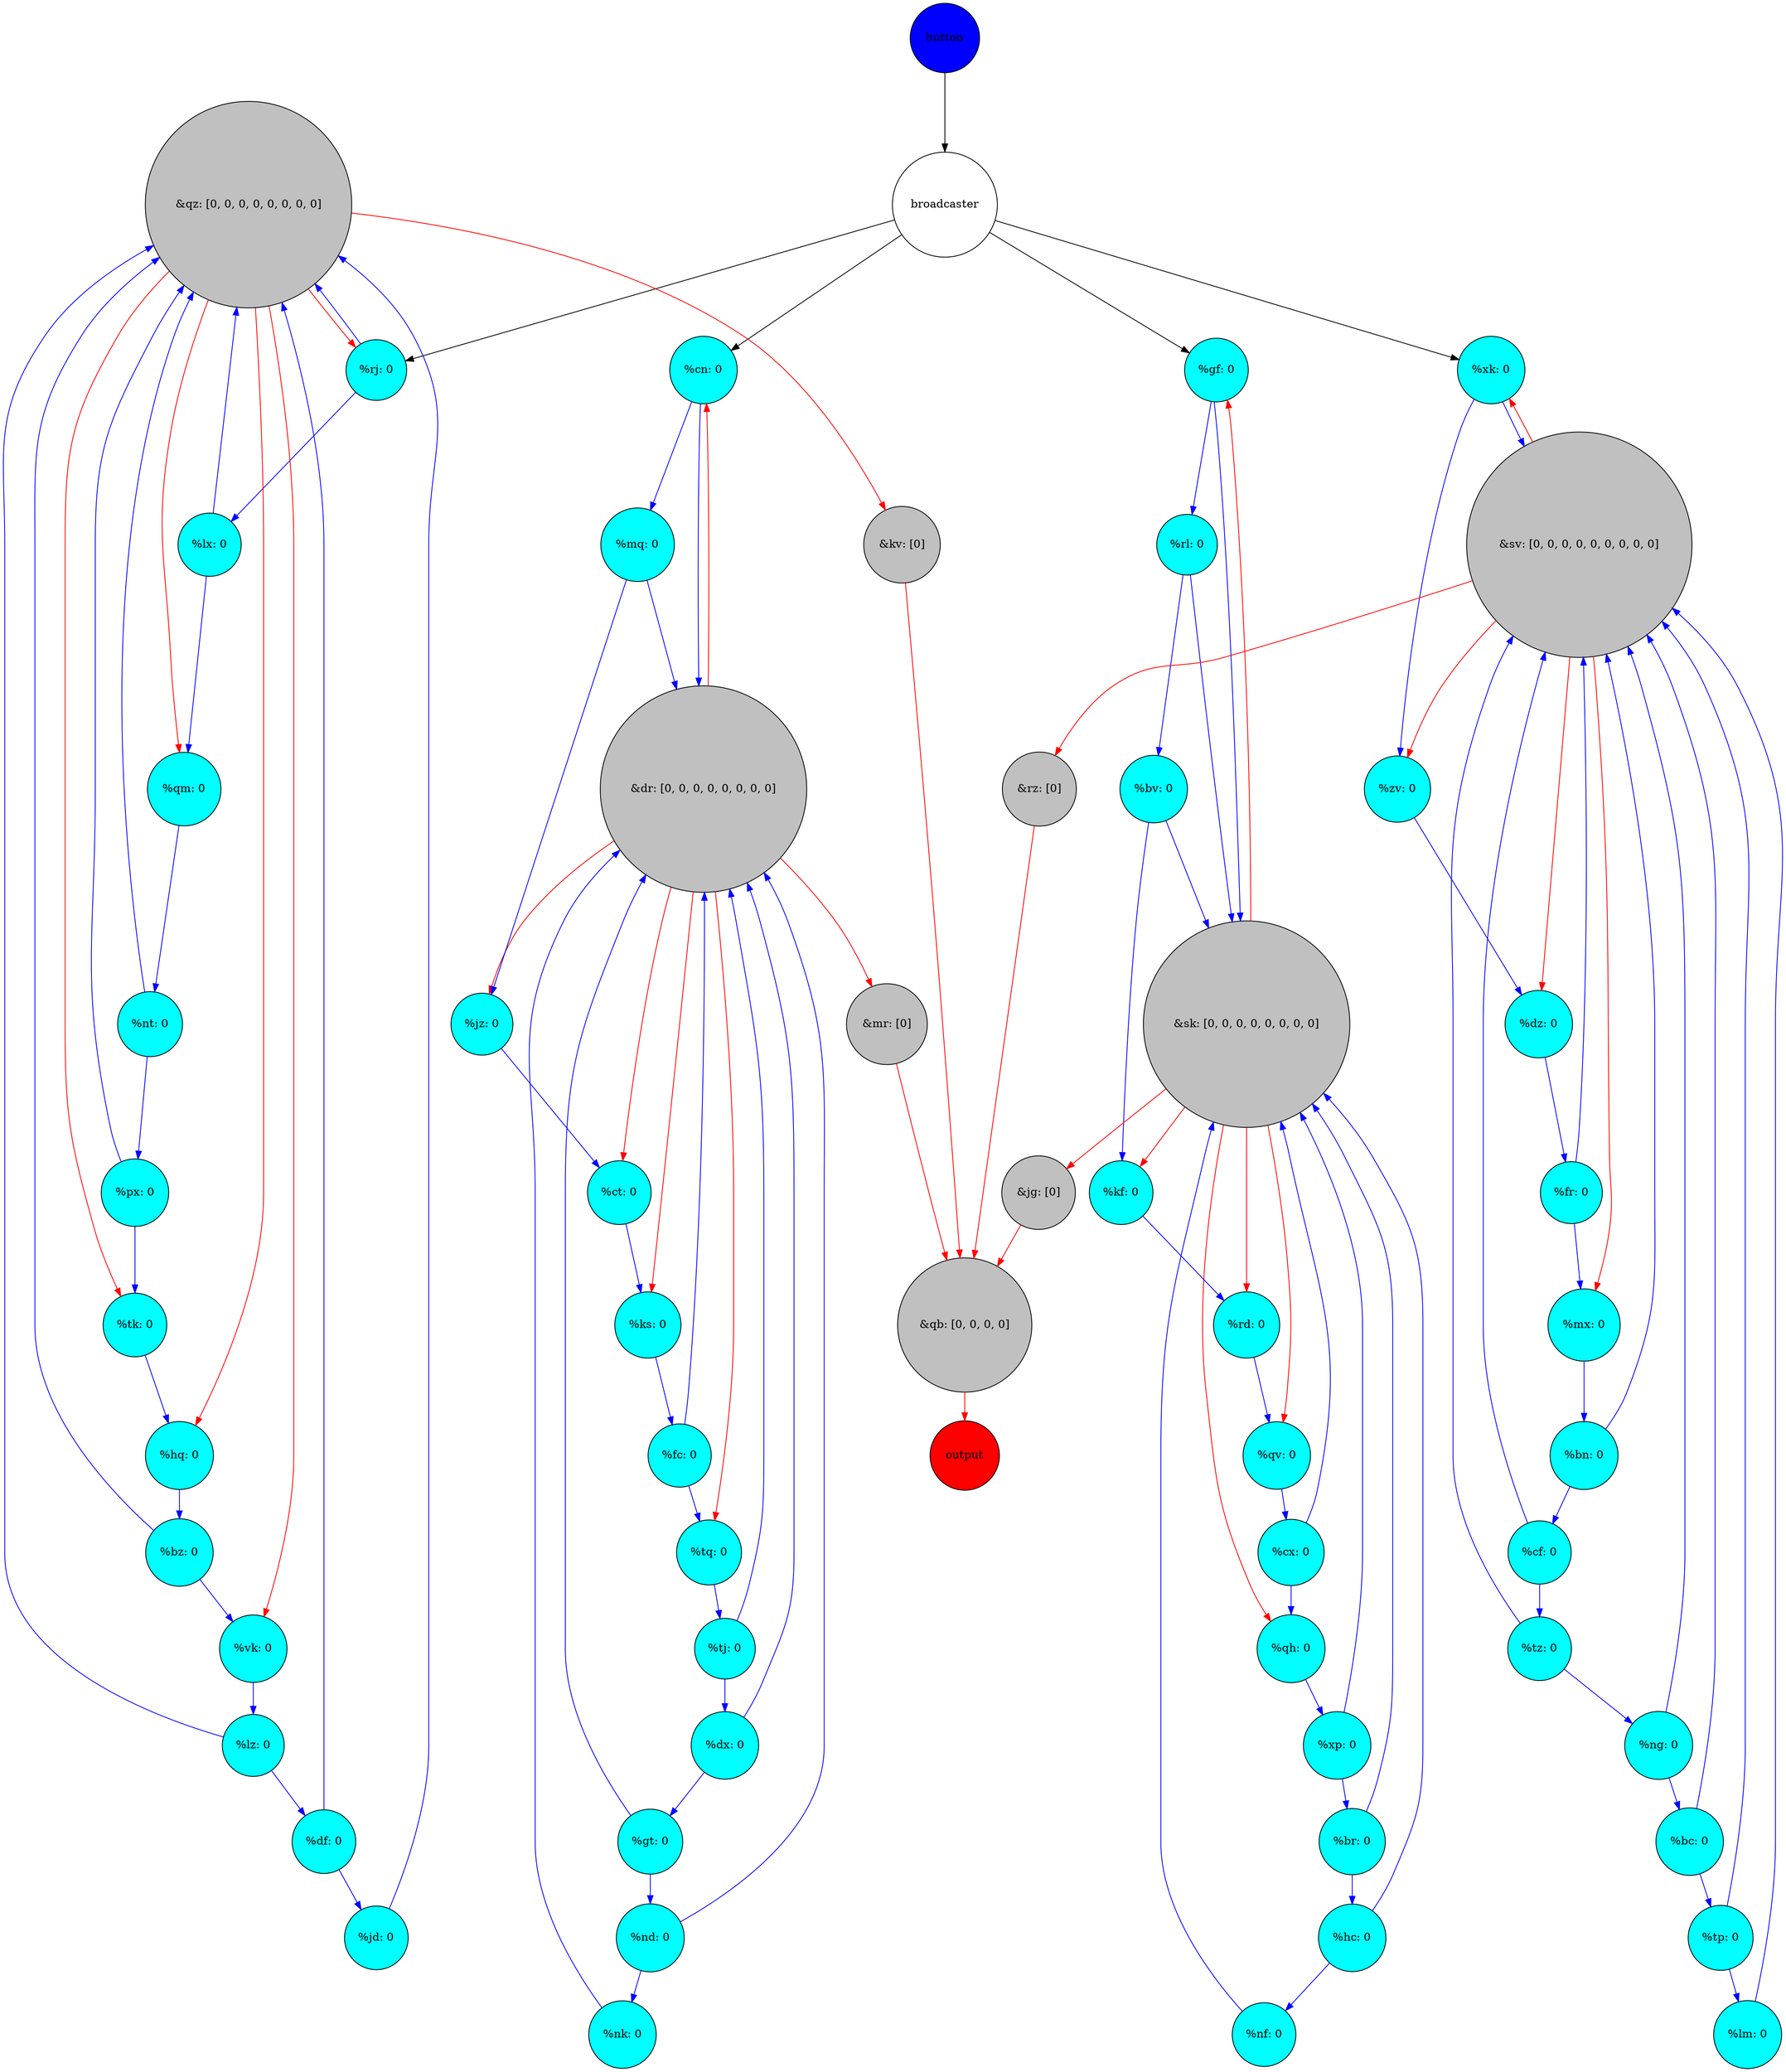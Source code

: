 digraph my_graph {
output [fillcolor=red, margin="0.1", shape=circle, style=filled];
button [fillcolor=blue, margin="0.1", shape=circle, style=filled];
kv [fillcolor=grey, label="&kv: [0]", shape=circle, style=filled];
px [fillcolor=cyan, label="%px: 0", shape=circle, style=filled];
xk [fillcolor=cyan, label="%xk: 0", shape=circle, style=filled];
rj [fillcolor=cyan, label="%rj: 0", shape=circle, style=filled];
ks [fillcolor=cyan, label="%ks: 0", shape=circle, style=filled];
dx [fillcolor=cyan, label="%dx: 0", shape=circle, style=filled];
lz [fillcolor=cyan, label="%lz: 0", shape=circle, style=filled];
dz [fillcolor=cyan, label="%dz: 0", shape=circle, style=filled];
broadcaster [fillcolor=white, label=broadcaster, shape=circle, style=filled];
ct [fillcolor=cyan, label="%ct: 0", shape=circle, style=filled];
hq [fillcolor=cyan, label="%hq: 0", shape=circle, style=filled];
qv [fillcolor=cyan, label="%qv: 0", shape=circle, style=filled];
qz [fillcolor=grey, label="&qz: [0, 0, 0, 0, 0, 0, 0, 0]", shape=circle, style=filled];
jg [fillcolor=grey, label="&jg: [0]", shape=circle, style=filled];
cf [fillcolor=cyan, label="%cf: 0", shape=circle, style=filled];
dr [fillcolor=grey, label="&dr: [0, 0, 0, 0, 0, 0, 0, 0]", shape=circle, style=filled];
mx [fillcolor=cyan, label="%mx: 0", shape=circle, style=filled];
bv [fillcolor=cyan, label="%bv: 0", shape=circle, style=filled];
cn [fillcolor=cyan, label="%cn: 0", shape=circle, style=filled];
vk [fillcolor=cyan, label="%vk: 0", shape=circle, style=filled];
jd [fillcolor=cyan, label="%jd: 0", shape=circle, style=filled];
qb [fillcolor=grey, label="&qb: [0, 0, 0, 0]", shape=circle, style=filled];
tp [fillcolor=cyan, label="%tp: 0", shape=circle, style=filled];
jz [fillcolor=cyan, label="%jz: 0", shape=circle, style=filled];
tq [fillcolor=cyan, label="%tq: 0", shape=circle, style=filled];
bn [fillcolor=cyan, label="%bn: 0", shape=circle, style=filled];
br [fillcolor=cyan, label="%br: 0", shape=circle, style=filled];
gt [fillcolor=cyan, label="%gt: 0", shape=circle, style=filled];
nd [fillcolor=cyan, label="%nd: 0", shape=circle, style=filled];
rz [fillcolor=grey, label="&rz: [0]", shape=circle, style=filled];
lx [fillcolor=cyan, label="%lx: 0", shape=circle, style=filled];
sk [fillcolor=grey, label="&sk: [0, 0, 0, 0, 0, 0, 0, 0]", shape=circle, style=filled];
mq [fillcolor=cyan, label="%mq: 0", shape=circle, style=filled];
rl [fillcolor=cyan, label="%rl: 0", shape=circle, style=filled];
tz [fillcolor=cyan, label="%tz: 0", shape=circle, style=filled];
df [fillcolor=cyan, label="%df: 0", shape=circle, style=filled];
tk [fillcolor=cyan, label="%tk: 0", shape=circle, style=filled];
mr [fillcolor=grey, label="&mr: [0]", shape=circle, style=filled];
gf [fillcolor=cyan, label="%gf: 0", shape=circle, style=filled];
qm [fillcolor=cyan, label="%qm: 0", shape=circle, style=filled];
sv [fillcolor=grey, label="&sv: [0, 0, 0, 0, 0, 0, 0, 0, 0]", shape=circle, style=filled];
hc [fillcolor=cyan, label="%hc: 0", shape=circle, style=filled];
xp [fillcolor=cyan, label="%xp: 0", shape=circle, style=filled];
bc [fillcolor=cyan, label="%bc: 0", shape=circle, style=filled];
fc [fillcolor=cyan, label="%fc: 0", shape=circle, style=filled];
nf [fillcolor=cyan, label="%nf: 0", shape=circle, style=filled];
cx [fillcolor=cyan, label="%cx: 0", shape=circle, style=filled];
bz [fillcolor=cyan, label="%bz: 0", shape=circle, style=filled];
zv [fillcolor=cyan, label="%zv: 0", shape=circle, style=filled];
kf [fillcolor=cyan, label="%kf: 0", shape=circle, style=filled];
tj [fillcolor=cyan, label="%tj: 0", shape=circle, style=filled];
fr [fillcolor=cyan, label="%fr: 0", shape=circle, style=filled];
ng [fillcolor=cyan, label="%ng: 0", shape=circle, style=filled];
lm [fillcolor=cyan, label="%lm: 0", shape=circle, style=filled];
nk [fillcolor=cyan, label="%nk: 0", shape=circle, style=filled];
nt [fillcolor=cyan, label="%nt: 0", shape=circle, style=filled];
qh [fillcolor=cyan, label="%qh: 0", shape=circle, style=filled];
rd [fillcolor=cyan, label="%rd: 0", shape=circle, style=filled];
button -> broadcaster  [color=black];
kv -> qb  [color=red];
px -> qz  [color=blue];
px -> tk  [color=blue];
xk -> sv  [color=blue];
xk -> zv  [color=blue];
rj -> lx  [color=blue];
rj -> qz  [color=blue];
ks -> fc  [color=blue];
dx -> gt  [color=blue];
dx -> dr  [color=blue];
lz -> qz  [color=blue];
lz -> df  [color=blue];
dz -> fr  [color=blue];
broadcaster -> cn  [color=black];
broadcaster -> xk  [color=black];
broadcaster -> rj  [color=black];
broadcaster -> gf  [color=black];
ct -> ks  [color=blue];
hq -> bz  [color=blue];
qv -> cx  [color=blue];
qz -> vk  [color=red];
qz -> qm  [color=red];
qz -> rj  [color=red];
qz -> kv  [color=red];
qz -> hq  [color=red];
qz -> tk  [color=red];
jg -> qb  [color=red];
cf -> sv  [color=blue];
cf -> tz  [color=blue];
dr -> cn  [color=red];
dr -> jz  [color=red];
dr -> tq  [color=red];
dr -> ks  [color=red];
dr -> mr  [color=red];
dr -> ct  [color=red];
mx -> bn  [color=blue];
bv -> sk  [color=blue];
bv -> kf  [color=blue];
cn -> dr  [color=blue];
cn -> mq  [color=blue];
vk -> lz  [color=blue];
jd -> qz  [color=blue];
qb -> output  [color=red];
tp -> sv  [color=blue];
tp -> lm  [color=blue];
jz -> ct  [color=blue];
tq -> tj  [color=blue];
bn -> sv  [color=blue];
bn -> cf  [color=blue];
br -> sk  [color=blue];
br -> hc  [color=blue];
gt -> dr  [color=blue];
gt -> nd  [color=blue];
nd -> dr  [color=blue];
nd -> nk  [color=blue];
rz -> qb  [color=red];
lx -> qm  [color=blue];
lx -> qz  [color=blue];
sk -> qv  [color=red];
sk -> kf  [color=red];
sk -> rd  [color=red];
sk -> qh  [color=red];
sk -> jg  [color=red];
sk -> gf  [color=red];
mq -> jz  [color=blue];
mq -> dr  [color=blue];
rl -> bv  [color=blue];
rl -> sk  [color=blue];
tz -> sv  [color=blue];
tz -> ng  [color=blue];
df -> qz  [color=blue];
df -> jd  [color=blue];
tk -> hq  [color=blue];
mr -> qb  [color=red];
gf -> rl  [color=blue];
gf -> sk  [color=blue];
qm -> nt  [color=blue];
sv -> xk  [color=red];
sv -> rz  [color=red];
sv -> zv  [color=red];
sv -> dz  [color=red];
sv -> mx  [color=red];
hc -> sk  [color=blue];
hc -> nf  [color=blue];
xp -> br  [color=blue];
xp -> sk  [color=blue];
bc -> sv  [color=blue];
bc -> tp  [color=blue];
fc -> dr  [color=blue];
fc -> tq  [color=blue];
nf -> sk  [color=blue];
cx -> sk  [color=blue];
cx -> qh  [color=blue];
bz -> vk  [color=blue];
bz -> qz  [color=blue];
zv -> dz  [color=blue];
kf -> rd  [color=blue];
tj -> dr  [color=blue];
tj -> dx  [color=blue];
fr -> mx  [color=blue];
fr -> sv  [color=blue];
ng -> bc  [color=blue];
ng -> sv  [color=blue];
lm -> sv  [color=blue];
nk -> dr  [color=blue];
nt -> qz  [color=blue];
nt -> px  [color=blue];
qh -> xp  [color=blue];
rd -> qv  [color=blue];
}
